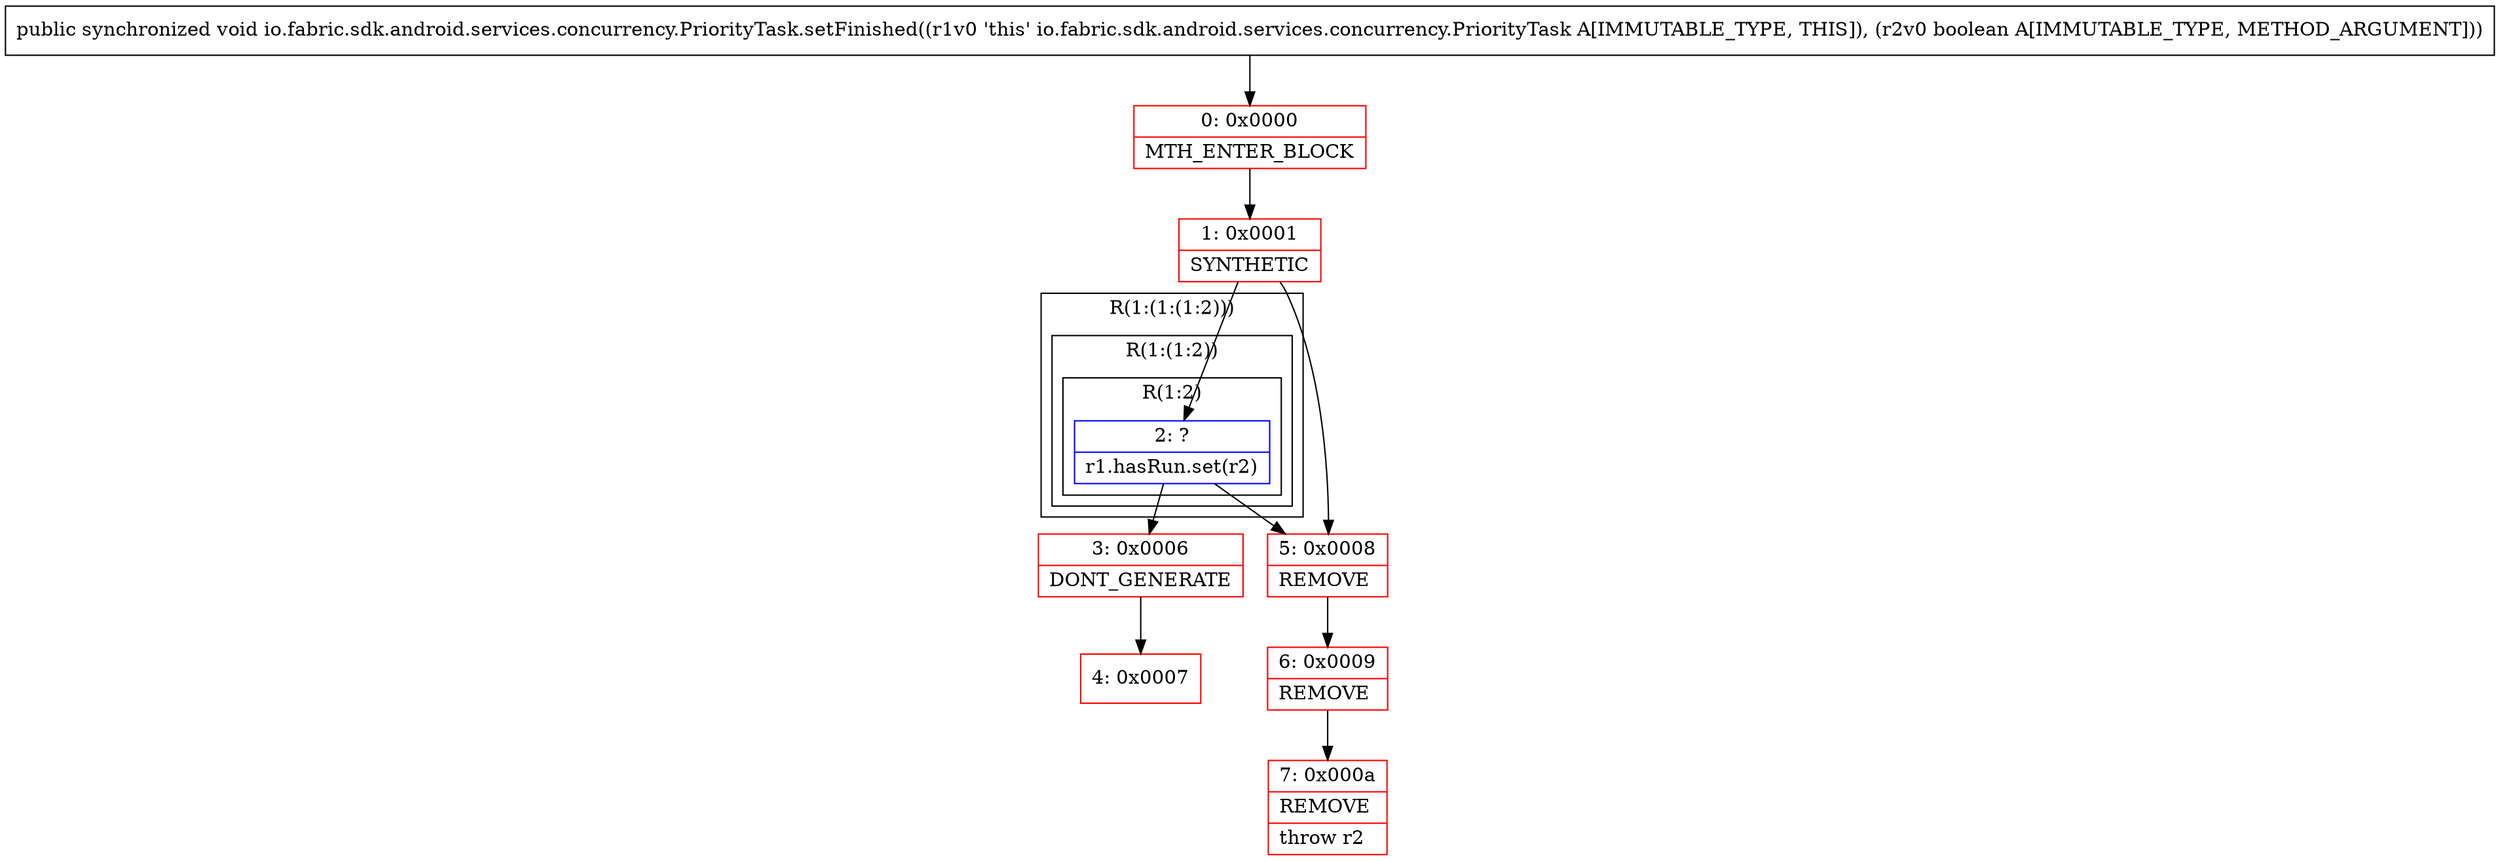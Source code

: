 digraph "CFG forio.fabric.sdk.android.services.concurrency.PriorityTask.setFinished(Z)V" {
subgraph cluster_Region_657261091 {
label = "R(1:(1:(1:2)))";
node [shape=record,color=blue];
subgraph cluster_Region_1831027094 {
label = "R(1:(1:2))";
node [shape=record,color=blue];
subgraph cluster_Region_19608012 {
label = "R(1:2)";
node [shape=record,color=blue];
Node_2 [shape=record,label="{2\:\ ?|r1.hasRun.set(r2)\l}"];
}
}
}
Node_0 [shape=record,color=red,label="{0\:\ 0x0000|MTH_ENTER_BLOCK\l}"];
Node_1 [shape=record,color=red,label="{1\:\ 0x0001|SYNTHETIC\l}"];
Node_3 [shape=record,color=red,label="{3\:\ 0x0006|DONT_GENERATE\l}"];
Node_4 [shape=record,color=red,label="{4\:\ 0x0007}"];
Node_5 [shape=record,color=red,label="{5\:\ 0x0008|REMOVE\l}"];
Node_6 [shape=record,color=red,label="{6\:\ 0x0009|REMOVE\l}"];
Node_7 [shape=record,color=red,label="{7\:\ 0x000a|REMOVE\l|throw r2\l}"];
MethodNode[shape=record,label="{public synchronized void io.fabric.sdk.android.services.concurrency.PriorityTask.setFinished((r1v0 'this' io.fabric.sdk.android.services.concurrency.PriorityTask A[IMMUTABLE_TYPE, THIS]), (r2v0 boolean A[IMMUTABLE_TYPE, METHOD_ARGUMENT])) }"];
MethodNode -> Node_0;
Node_2 -> Node_3;
Node_2 -> Node_5;
Node_0 -> Node_1;
Node_1 -> Node_2;
Node_1 -> Node_5;
Node_3 -> Node_4;
Node_5 -> Node_6;
Node_6 -> Node_7;
}

